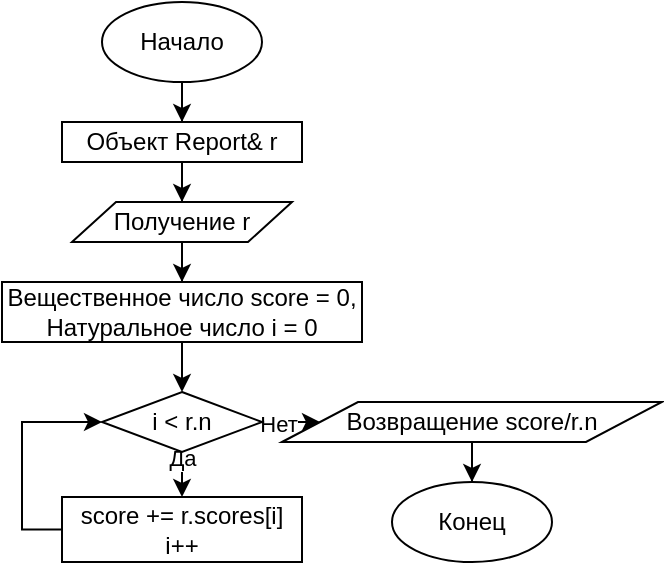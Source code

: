 <mxfile version="13.1.14" type="device"><diagram id="Hsi1N0cberL_-BoPGEi5" name="Page-1"><mxGraphModel dx="530" dy="234" grid="1" gridSize="10" guides="1" tooltips="1" connect="1" arrows="1" fold="1" page="1" pageScale="1" pageWidth="850" pageHeight="1100" math="0" shadow="0"><root><mxCell id="0"/><mxCell id="1" parent="0"/><mxCell id="LDhQOHuRyV1jIk14AgpL-7" style="edgeStyle=orthogonalEdgeStyle;rounded=0;orthogonalLoop=1;jettySize=auto;html=1;entryX=0.5;entryY=0;entryDx=0;entryDy=0;" edge="1" parent="1" source="LDhQOHuRyV1jIk14AgpL-1" target="LDhQOHuRyV1jIk14AgpL-6"><mxGeometry relative="1" as="geometry"/></mxCell><mxCell id="LDhQOHuRyV1jIk14AgpL-1" value="Начало" style="ellipse;whiteSpace=wrap;html=1;" vertex="1" parent="1"><mxGeometry x="200" y="80" width="80" height="40" as="geometry"/></mxCell><mxCell id="LDhQOHuRyV1jIk14AgpL-281" style="edgeStyle=orthogonalEdgeStyle;rounded=0;orthogonalLoop=1;jettySize=auto;html=1;entryX=0.5;entryY=0;entryDx=0;entryDy=0;" edge="1" parent="1" source="LDhQOHuRyV1jIk14AgpL-6" target="LDhQOHuRyV1jIk14AgpL-279"><mxGeometry relative="1" as="geometry"/></mxCell><mxCell id="LDhQOHuRyV1jIk14AgpL-6" value="Объект Report&amp;amp; r" style="rounded=0;whiteSpace=wrap;html=1;" vertex="1" parent="1"><mxGeometry x="180" y="140" width="120" height="20" as="geometry"/></mxCell><mxCell id="LDhQOHuRyV1jIk14AgpL-297" style="edgeStyle=orthogonalEdgeStyle;rounded=0;orthogonalLoop=1;jettySize=auto;html=1;" edge="1" parent="1" source="LDhQOHuRyV1jIk14AgpL-279" target="LDhQOHuRyV1jIk14AgpL-296"><mxGeometry relative="1" as="geometry"/></mxCell><mxCell id="LDhQOHuRyV1jIk14AgpL-279" value="Получение r" style="shape=parallelogram;perimeter=parallelogramPerimeter;whiteSpace=wrap;html=1;" vertex="1" parent="1"><mxGeometry x="185" y="180" width="110" height="20" as="geometry"/></mxCell><mxCell id="LDhQOHuRyV1jIk14AgpL-284" value="Конец" style="ellipse;whiteSpace=wrap;html=1;" vertex="1" parent="1"><mxGeometry x="345" y="320" width="80" height="40" as="geometry"/></mxCell><mxCell id="LDhQOHuRyV1jIk14AgpL-293" style="edgeStyle=orthogonalEdgeStyle;rounded=0;orthogonalLoop=1;jettySize=auto;html=1;entryX=0.5;entryY=0;entryDx=0;entryDy=0;" edge="1" parent="1" source="LDhQOHuRyV1jIk14AgpL-289" target="LDhQOHuRyV1jIk14AgpL-292"><mxGeometry relative="1" as="geometry"/></mxCell><mxCell id="LDhQOHuRyV1jIk14AgpL-294" value="Да" style="edgeLabel;html=1;align=center;verticalAlign=middle;resizable=0;points=[];" vertex="1" connectable="0" parent="LDhQOHuRyV1jIk14AgpL-293"><mxGeometry x="-0.908" relative="1" as="geometry"><mxPoint as="offset"/></mxGeometry></mxCell><mxCell id="LDhQOHuRyV1jIk14AgpL-300" style="edgeStyle=orthogonalEdgeStyle;rounded=0;orthogonalLoop=1;jettySize=auto;html=1;" edge="1" parent="1" source="LDhQOHuRyV1jIk14AgpL-289" target="LDhQOHuRyV1jIk14AgpL-299"><mxGeometry relative="1" as="geometry"/></mxCell><mxCell id="LDhQOHuRyV1jIk14AgpL-301" value="Нет" style="edgeLabel;html=1;align=center;verticalAlign=middle;resizable=0;points=[];" vertex="1" connectable="0" parent="LDhQOHuRyV1jIk14AgpL-300"><mxGeometry x="-0.821" y="-1" relative="1" as="geometry"><mxPoint as="offset"/></mxGeometry></mxCell><mxCell id="LDhQOHuRyV1jIk14AgpL-289" value="i &amp;lt; r.n" style="rhombus;whiteSpace=wrap;html=1;" vertex="1" parent="1"><mxGeometry x="200" y="275" width="80" height="30" as="geometry"/></mxCell><mxCell id="LDhQOHuRyV1jIk14AgpL-305" style="edgeStyle=orthogonalEdgeStyle;rounded=0;orthogonalLoop=1;jettySize=auto;html=1;entryX=0;entryY=0.5;entryDx=0;entryDy=0;" edge="1" parent="1" source="LDhQOHuRyV1jIk14AgpL-292" target="LDhQOHuRyV1jIk14AgpL-289"><mxGeometry relative="1" as="geometry"><Array as="points"><mxPoint x="160" y="344"/><mxPoint x="160" y="290"/></Array></mxGeometry></mxCell><mxCell id="LDhQOHuRyV1jIk14AgpL-292" value="&lt;div&gt;score += r.scores[i]&lt;/div&gt;&lt;div&gt;&lt;span&gt;i++&lt;/span&gt;&lt;/div&gt;" style="rounded=0;whiteSpace=wrap;html=1;" vertex="1" parent="1"><mxGeometry x="180" y="327.5" width="120" height="32.5" as="geometry"/></mxCell><mxCell id="LDhQOHuRyV1jIk14AgpL-298" style="edgeStyle=orthogonalEdgeStyle;rounded=0;orthogonalLoop=1;jettySize=auto;html=1;" edge="1" parent="1" source="LDhQOHuRyV1jIk14AgpL-296" target="LDhQOHuRyV1jIk14AgpL-289"><mxGeometry relative="1" as="geometry"/></mxCell><mxCell id="LDhQOHuRyV1jIk14AgpL-296" value="Вещественное число&amp;nbsp;score = 0,&lt;br&gt;Натуральное число i = 0" style="rounded=0;whiteSpace=wrap;html=1;" vertex="1" parent="1"><mxGeometry x="150" y="220" width="180" height="30" as="geometry"/></mxCell><mxCell id="LDhQOHuRyV1jIk14AgpL-303" style="edgeStyle=orthogonalEdgeStyle;rounded=0;orthogonalLoop=1;jettySize=auto;html=1;" edge="1" parent="1" source="LDhQOHuRyV1jIk14AgpL-299" target="LDhQOHuRyV1jIk14AgpL-284"><mxGeometry relative="1" as="geometry"/></mxCell><mxCell id="LDhQOHuRyV1jIk14AgpL-299" value="Возвращение&amp;nbsp;score/r.n" style="shape=parallelogram;perimeter=parallelogramPerimeter;whiteSpace=wrap;html=1;" vertex="1" parent="1"><mxGeometry x="290" y="280" width="190" height="20" as="geometry"/></mxCell></root></mxGraphModel></diagram></mxfile>